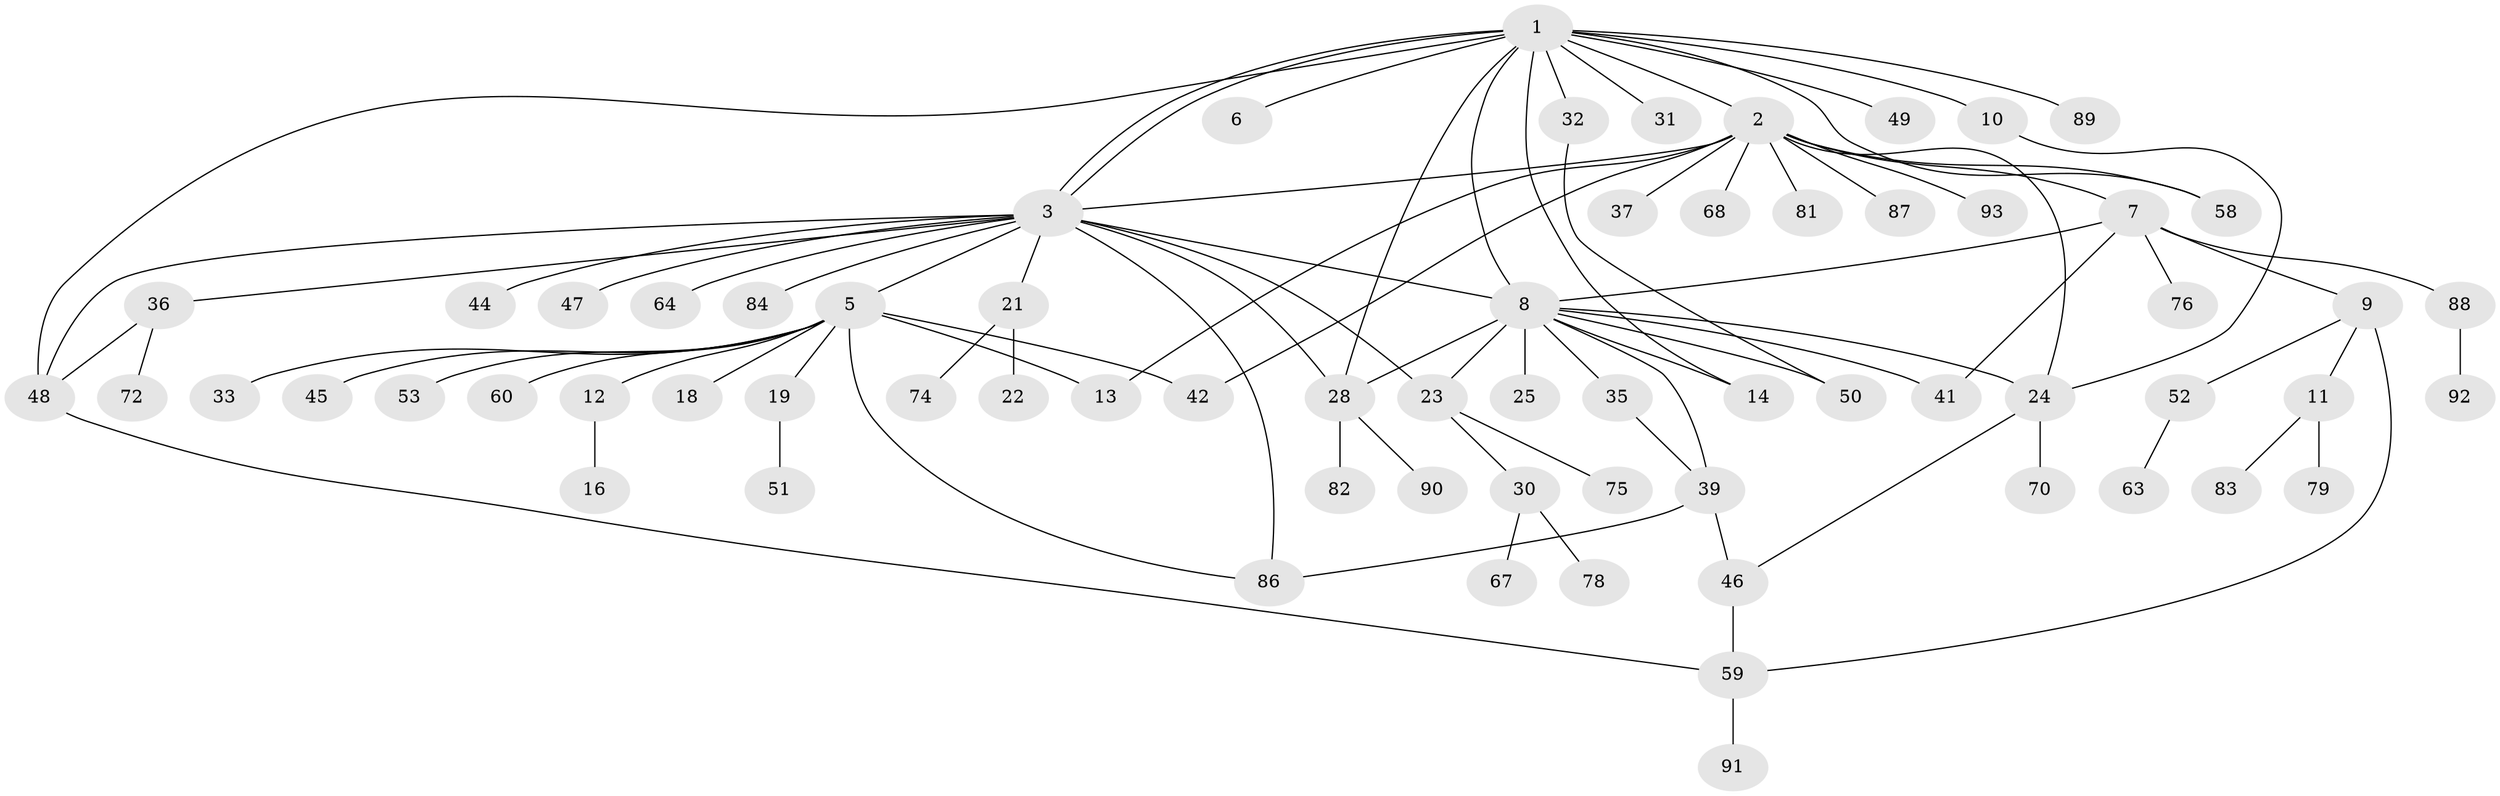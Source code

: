 // Generated by graph-tools (version 1.1) at 2025/23/03/03/25 07:23:48]
// undirected, 68 vertices, 90 edges
graph export_dot {
graph [start="1"]
  node [color=gray90,style=filled];
  1 [super="+27"];
  2 [super="+4"];
  3 [super="+38"];
  5 [super="+40"];
  6;
  7 [super="+15"];
  8 [super="+17"];
  9 [super="+56"];
  10 [super="+26"];
  11 [super="+69"];
  12 [super="+55"];
  13;
  14 [super="+34"];
  16;
  18;
  19 [super="+20"];
  21 [super="+29"];
  22;
  23 [super="+71"];
  24 [super="+66"];
  25;
  28 [super="+43"];
  30;
  31;
  32;
  33;
  35;
  36 [super="+77"];
  37;
  39 [super="+61"];
  41;
  42 [super="+73"];
  44;
  45 [super="+80"];
  46;
  47 [super="+54"];
  48 [super="+57"];
  49;
  50 [super="+65"];
  51;
  52;
  53;
  58;
  59;
  60 [super="+62"];
  63;
  64;
  67 [super="+85"];
  68;
  70;
  72;
  74;
  75;
  76;
  78;
  79;
  81;
  82;
  83;
  84;
  86;
  87;
  88;
  89;
  90;
  91;
  92;
  93;
  1 -- 2;
  1 -- 3;
  1 -- 3;
  1 -- 6;
  1 -- 10;
  1 -- 14;
  1 -- 28;
  1 -- 31;
  1 -- 32;
  1 -- 48;
  1 -- 49;
  1 -- 58;
  1 -- 89;
  1 -- 8;
  2 -- 3;
  2 -- 7;
  2 -- 13;
  2 -- 58;
  2 -- 68;
  2 -- 37;
  2 -- 42;
  2 -- 81;
  2 -- 87;
  2 -- 24;
  2 -- 93;
  3 -- 5;
  3 -- 21;
  3 -- 23;
  3 -- 36;
  3 -- 44;
  3 -- 64;
  3 -- 84;
  3 -- 86 [weight=2];
  3 -- 48;
  3 -- 8;
  3 -- 47;
  3 -- 28;
  5 -- 12;
  5 -- 13 [weight=2];
  5 -- 18;
  5 -- 19;
  5 -- 33;
  5 -- 42;
  5 -- 45 [weight=2];
  5 -- 53;
  5 -- 60;
  5 -- 86;
  7 -- 8;
  7 -- 9;
  7 -- 41;
  7 -- 76;
  7 -- 88;
  8 -- 14;
  8 -- 24;
  8 -- 39;
  8 -- 41;
  8 -- 50;
  8 -- 35;
  8 -- 23;
  8 -- 25;
  8 -- 28;
  9 -- 11;
  9 -- 52;
  9 -- 59;
  10 -- 24;
  11 -- 79;
  11 -- 83;
  12 -- 16;
  19 -- 51;
  21 -- 22;
  21 -- 74;
  23 -- 30;
  23 -- 75;
  24 -- 46;
  24 -- 70;
  28 -- 82;
  28 -- 90;
  30 -- 67;
  30 -- 78;
  32 -- 50;
  35 -- 39;
  36 -- 72;
  36 -- 48;
  39 -- 86;
  39 -- 46;
  46 -- 59;
  48 -- 59;
  52 -- 63;
  59 -- 91;
  88 -- 92;
}
